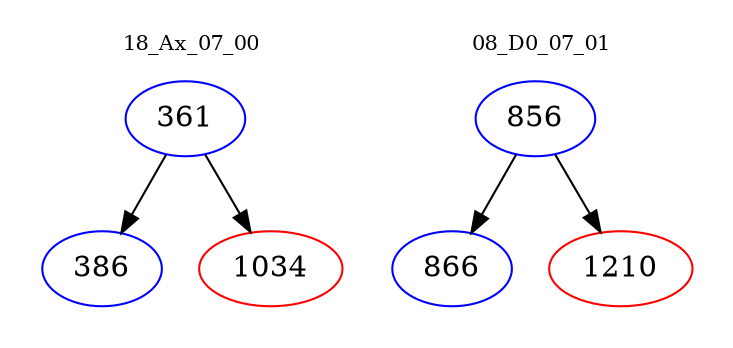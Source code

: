 digraph{
subgraph cluster_0 {
color = white
label = "18_Ax_07_00";
fontsize=10;
T0_361 [label="361", color="blue"]
T0_361 -> T0_386 [color="black"]
T0_386 [label="386", color="blue"]
T0_361 -> T0_1034 [color="black"]
T0_1034 [label="1034", color="red"]
}
subgraph cluster_1 {
color = white
label = "08_D0_07_01";
fontsize=10;
T1_856 [label="856", color="blue"]
T1_856 -> T1_866 [color="black"]
T1_866 [label="866", color="blue"]
T1_856 -> T1_1210 [color="black"]
T1_1210 [label="1210", color="red"]
}
}
